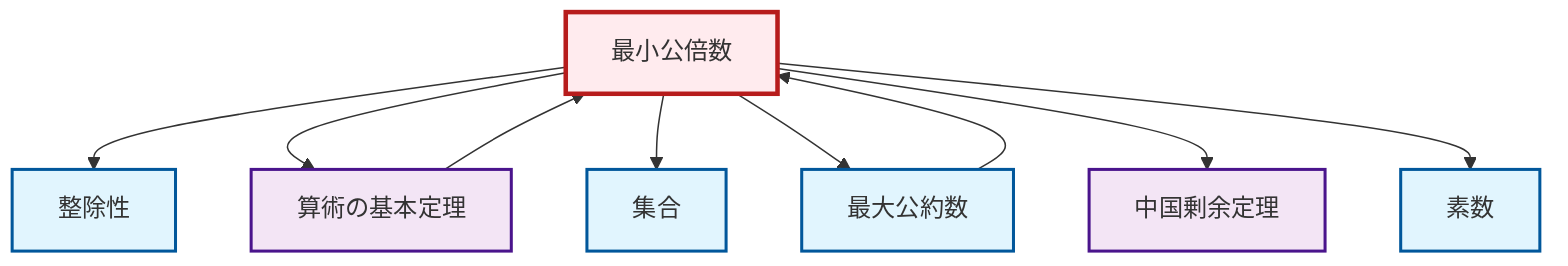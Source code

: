 graph TD
    classDef definition fill:#e1f5fe,stroke:#01579b,stroke-width:2px
    classDef theorem fill:#f3e5f5,stroke:#4a148c,stroke-width:2px
    classDef axiom fill:#fff3e0,stroke:#e65100,stroke-width:2px
    classDef example fill:#e8f5e9,stroke:#1b5e20,stroke-width:2px
    classDef current fill:#ffebee,stroke:#b71c1c,stroke-width:3px
    def-lcm["最小公倍数"]:::definition
    def-set["集合"]:::definition
    thm-chinese-remainder["中国剰余定理"]:::theorem
    def-gcd["最大公約数"]:::definition
    thm-fundamental-arithmetic["算術の基本定理"]:::theorem
    def-divisibility["整除性"]:::definition
    def-prime["素数"]:::definition
    def-lcm --> def-divisibility
    thm-fundamental-arithmetic --> def-lcm
    def-lcm --> thm-fundamental-arithmetic
    def-gcd --> def-lcm
    def-lcm --> def-set
    def-lcm --> def-gcd
    def-lcm --> thm-chinese-remainder
    def-lcm --> def-prime
    class def-lcm current